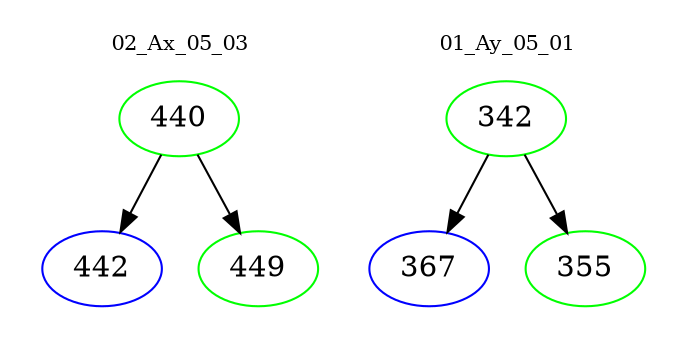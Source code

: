 digraph{
subgraph cluster_0 {
color = white
label = "02_Ax_05_03";
fontsize=10;
T0_440 [label="440", color="green"]
T0_440 -> T0_442 [color="black"]
T0_442 [label="442", color="blue"]
T0_440 -> T0_449 [color="black"]
T0_449 [label="449", color="green"]
}
subgraph cluster_1 {
color = white
label = "01_Ay_05_01";
fontsize=10;
T1_342 [label="342", color="green"]
T1_342 -> T1_367 [color="black"]
T1_367 [label="367", color="blue"]
T1_342 -> T1_355 [color="black"]
T1_355 [label="355", color="green"]
}
}
